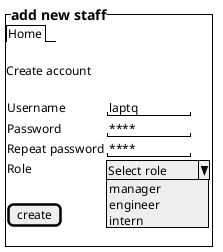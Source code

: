 @startsalt

{^==add new staff
    {/ Home }

    .
    Create account
    .
    {
        Username | "laptq     "
        Password | "****      "
        Repeat password | "****      "
        Role | ^Select role^ manager^ engineer^ intern^
    }
    .
    [create]
    .
}

@endsalt
